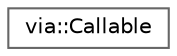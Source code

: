 digraph "Graphical Class Hierarchy"
{
 // LATEX_PDF_SIZE
  bgcolor="transparent";
  edge [fontname=Helvetica,fontsize=10,labelfontname=Helvetica,labelfontsize=10];
  node [fontname=Helvetica,fontsize=10,shape=box,height=0.2,width=0.4];
  rankdir="LR";
  Node0 [id="Node000000",label="via::Callable",height=0.2,width=0.4,color="grey40", fillcolor="white", style="filled",URL="$structvia_1_1Callable.html",tooltip="Wraps a function-like object, either user-defined or native."];
}
